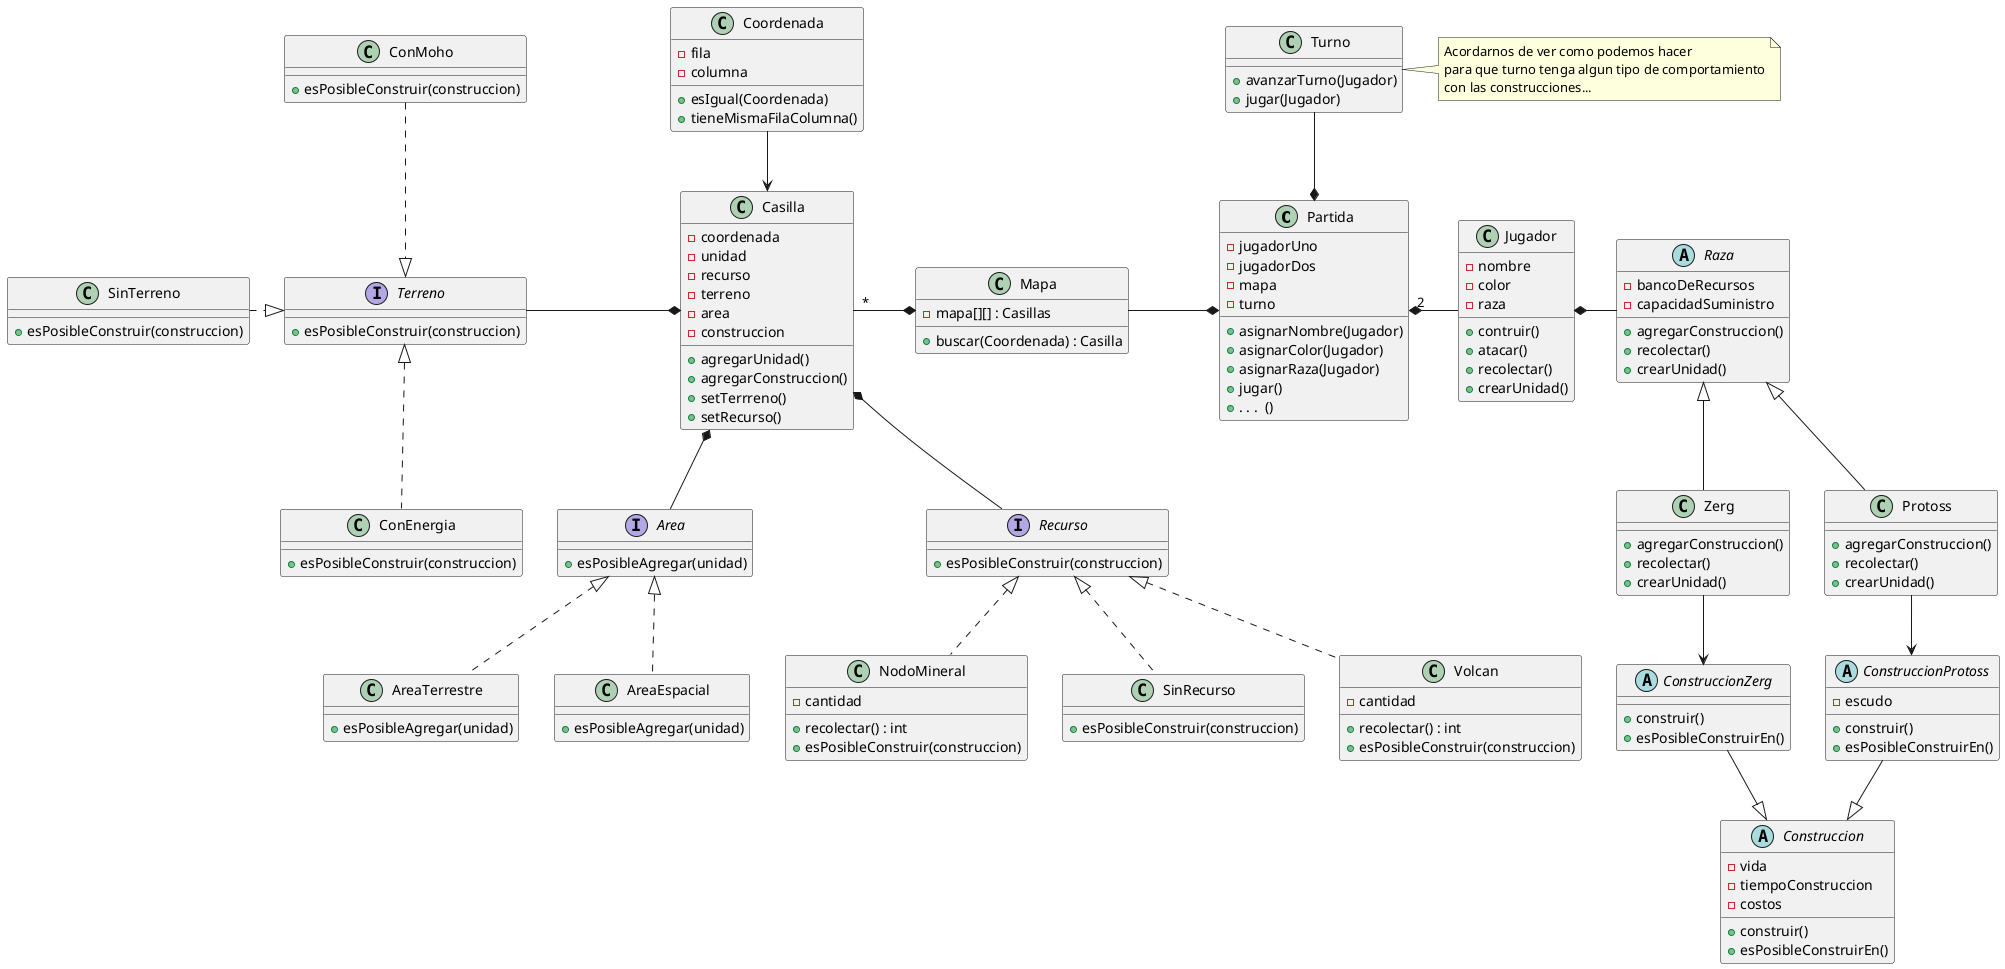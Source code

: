 @startuml
'https://plantuml.com/class-diagram

class Partida {
    - jugadorUno
    - jugadorDos
    - mapa
    - turno

    + asignarNombre(Jugador)
    + asignarColor(Jugador)
    + asignarRaza(Jugador)
    + jugar()
    + . . .  ()
}

class Jugador {
    - nombre
    - color
    - raza

    + contruir()
    + atacar()
    + recolectar()
    + crearUnidad()
}

abstract class Raza {
    - bancoDeRecursos
    - capacidadSuministro

    + agregarConstruccion()
    + recolectar()
    + crearUnidad()
}

class Zerg {
    + agregarConstruccion()
    + recolectar()
    + crearUnidad()
}

class Protoss {
    + agregarConstruccion()
    + recolectar()
    + crearUnidad()
}

abstract class Construccion {
    - vida
    - tiempoConstruccion
    - costos
    + construir()
    + esPosibleConstruirEn()
}

abstract class ConstruccionZerg {
    + construir()
    + esPosibleConstruirEn()
}

abstract class ConstruccionProtoss {
    - escudo
    + construir()
    + esPosibleConstruirEn()
}

class Mapa {
    - mapa[][] : Casillas

    + buscar(Coordenada) : Casilla
}

class Casilla {
    - coordenada
    - unidad
    - recurso
    - terreno
    - area
    - construccion

    + agregarUnidad()
    + agregarConstruccion()
    + setTerrreno()
    + setRecurso()
}

class Coordenada {
    - fila
    - columna

    +esIgual(Coordenada)
    +tieneMismaFilaColumna()
}

class SinRecurso {
    + esPosibleConstruir(construccion)
}

interface Terreno {
    + esPosibleConstruir(construccion)
}

class ConMoho {
    + esPosibleConstruir(construccion)
}

class ConEnergia {
    + esPosibleConstruir(construccion)
}

class SinTerreno {
    + esPosibleConstruir(construccion)
}

class Volcan {
    - cantidad
    + recolectar() : int
    + esPosibleConstruir(construccion)
}

class NodoMineral {
    - cantidad
    + recolectar() : int
    + esPosibleConstruir(construccion)
}

class Turno {

   +avanzarTurno(Jugador)
   +jugar(Jugador)

}
note right
Acordarnos de ver como podemos hacer
para que turno tenga algun tipo de comportamiento
con las construcciones...
end note

interface Recurso {
    + esPosibleConstruir(construccion)
}



Partida "2" *- Jugador
Mapa -* Partida
Partida *-up- Turno

Jugador *- Raza
Raza <|-- Zerg
Raza <|-- Protoss

Zerg --> ConstruccionZerg
Protoss --> ConstruccionProtoss
ConstruccionProtoss --|> Construccion
ConstruccionZerg --|> Construccion

Casilla "*" -* Mapa
Terreno -* Casilla
Coordenada --> Casilla
Casilla *-- Recurso

Recurso <|.. Volcan
Recurso <|.. NodoMineral
Recurso <|.. SinRecurso

ConMoho ..|> Terreno
Terreno <|.. ConEnergia
SinTerreno .|> Terreno

interface Area{
 +esPosibleAgregar(unidad)
}
class AreaTerrestre{
+esPosibleAgregar(unidad)
}
class AreaEspacial{
+esPosibleAgregar(unidad)
}

Casilla *-- Area
Area <|.. AreaTerrestre
Area <|.. AreaEspacial



@enduml